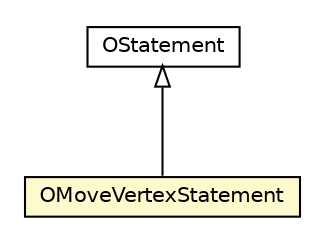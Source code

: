 #!/usr/local/bin/dot
#
# Class diagram 
# Generated by UMLGraph version R5_6-24-gf6e263 (http://www.umlgraph.org/)
#

digraph G {
	edge [fontname="Helvetica",fontsize=10,labelfontname="Helvetica",labelfontsize=10];
	node [fontname="Helvetica",fontsize=10,shape=plaintext];
	nodesep=0.25;
	ranksep=0.5;
	// com.orientechnologies.orient.core.sql.parser.OStatement
	c4576818 [label=<<table title="com.orientechnologies.orient.core.sql.parser.OStatement" border="0" cellborder="1" cellspacing="0" cellpadding="2" port="p" href="./OStatement.html">
		<tr><td><table border="0" cellspacing="0" cellpadding="1">
<tr><td align="center" balign="center"> OStatement </td></tr>
		</table></td></tr>
		</table>>, URL="./OStatement.html", fontname="Helvetica", fontcolor="black", fontsize=10.0];
	// com.orientechnologies.orient.core.sql.parser.OMoveVertexStatement
	c4576902 [label=<<table title="com.orientechnologies.orient.core.sql.parser.OMoveVertexStatement" border="0" cellborder="1" cellspacing="0" cellpadding="2" port="p" bgcolor="lemonChiffon" href="./OMoveVertexStatement.html">
		<tr><td><table border="0" cellspacing="0" cellpadding="1">
<tr><td align="center" balign="center"> OMoveVertexStatement </td></tr>
		</table></td></tr>
		</table>>, URL="./OMoveVertexStatement.html", fontname="Helvetica", fontcolor="black", fontsize=10.0];
	//com.orientechnologies.orient.core.sql.parser.OMoveVertexStatement extends com.orientechnologies.orient.core.sql.parser.OStatement
	c4576818:p -> c4576902:p [dir=back,arrowtail=empty];
}

